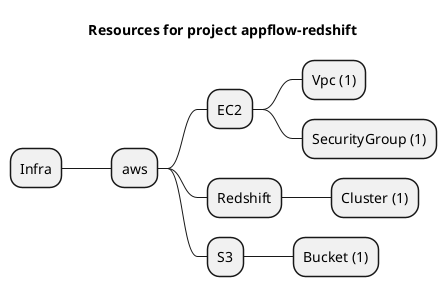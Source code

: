 @startmindmap
title Resources for project appflow-redshift
skinparam monochrome true
+ Infra
++ aws
+++ EC2
++++ Vpc (1)
++++ SecurityGroup (1)
+++ Redshift
++++ Cluster (1)
+++ S3
++++ Bucket (1)
@endmindmap